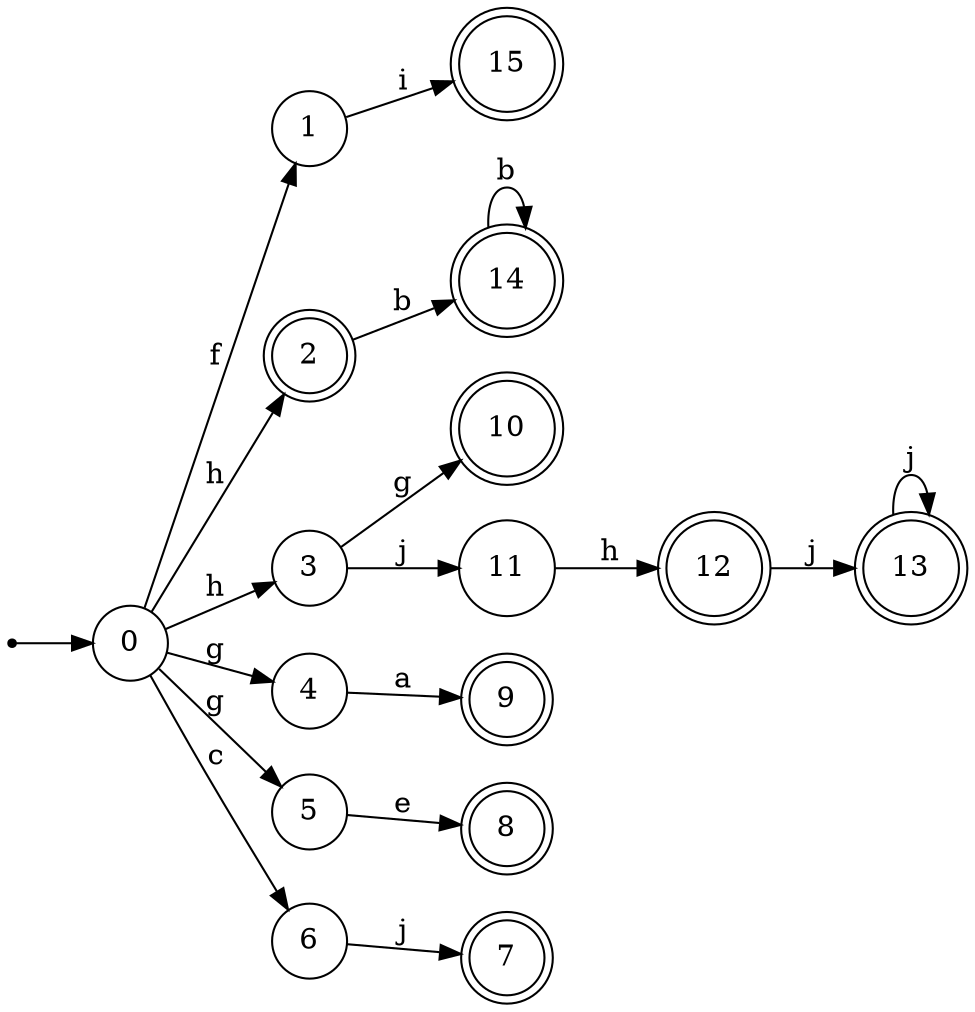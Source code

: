 digraph finite_state_machine {
rankdir=LR;
size="20,20";
node [shape = point]; "dummy0"
node [shape = circle]; "0";
"dummy0" -> "0";
node [shape = circle]; "1";
node [shape = doublecircle]; "2";node [shape = circle]; "3";
node [shape = circle]; "4";
node [shape = circle]; "5";
node [shape = circle]; "6";
node [shape = doublecircle]; "7";node [shape = doublecircle]; "8";node [shape = doublecircle]; "9";node [shape = doublecircle]; "10";node [shape = circle]; "11";
node [shape = doublecircle]; "12";node [shape = doublecircle]; "13";node [shape = doublecircle]; "14";node [shape = doublecircle]; "15";"0" -> "1" [label = "f"];
 "0" -> "2" [label = "h"];
 "0" -> "3" [label = "h"];
 "0" -> "4" [label = "g"];
 "0" -> "5" [label = "g"];
 "0" -> "6" [label = "c"];
 "6" -> "7" [label = "j"];
 "5" -> "8" [label = "e"];
 "4" -> "9" [label = "a"];
 "3" -> "10" [label = "g"];
 "3" -> "11" [label = "j"];
 "11" -> "12" [label = "h"];
 "12" -> "13" [label = "j"];
 "13" -> "13" [label = "j"];
 "2" -> "14" [label = "b"];
 "14" -> "14" [label = "b"];
 "1" -> "15" [label = "i"];
 }
